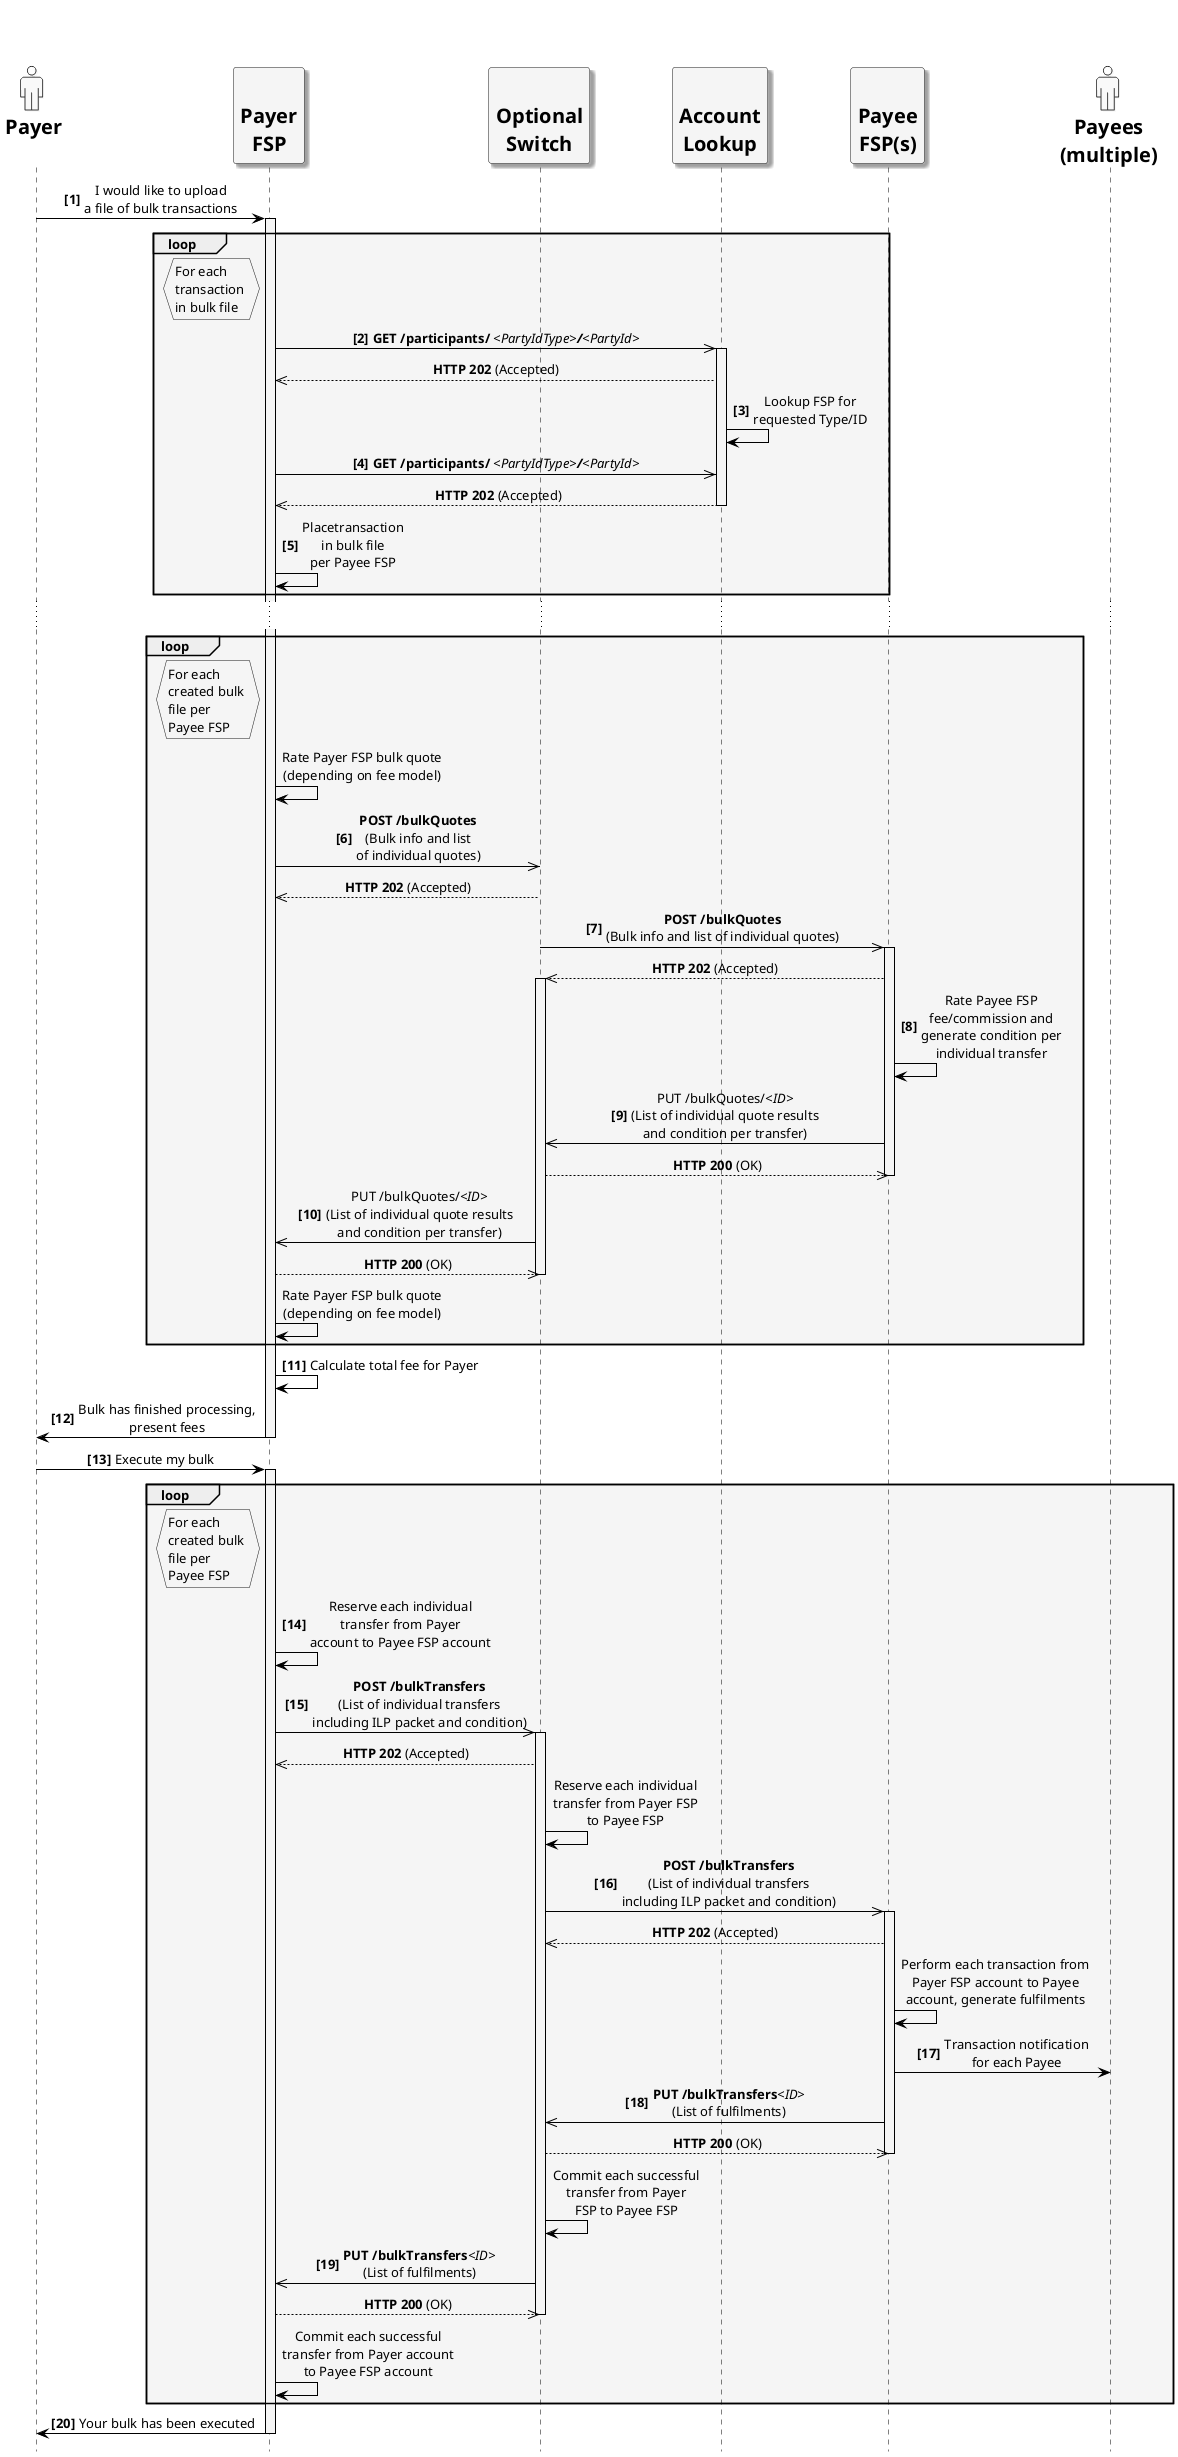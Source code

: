 /'*****
License
--------------
Copyright © 2017 Bill & Melinda Gates Foundation
The Mojaloop files are made available by the Bill & Melinda Gates Foundation under the Apache License, Version 2.0 (the "License") and you may not use these files except in compliance with the License. You may obtain a copy of the License at
http://www.apache.org/licenses/LICENSE-2.0
Unless required by applicable law or agreed to in writing, the Mojaloop files are distributed on an "AS IS" BASIS, WITHOUT WARRANTIES OR CONDITIONS OF ANY KIND, either express or implied. See the License for the specific language governing permissions and limitations under the License.
Contributors
--------------
This is the official list of the Mojaloop project contributors for this file.
Names of the original copyright holders (individuals or organizations)
should be listed with a '*' in the first column. People who have
contributed from an organization can be listed under the organization
that actually holds the copyright for their contributions (see the
Gates Foundation organization for an example). Those individuals should have
their names indented and be marked with a '-'. Email address can be added
optionally within square brackets <email>.
* Gates Foundation
- Name Surname <name.surname@gatesfoundation.com>

* Henk Kodde <henk.kodde@modusbox.com>
--------------
******'/

@startuml

' define actor image
sprite $actor [25x48/16] {
  0000000000010000000000000
  0000000006CAC910000000000
  0000000095101292000000000
  0000000651000119000000000
  0000000B10000018400000000
  0000001A10000016600000000
  0000000B10000017510000000
  000000083100001A210000000
  0000000191000176110000000
  000000003A866A61100000000
  0000000000466211100000000
  0003333333334443333310000
  0088888888888888888892000
  0821111111111111111118200
  8311111111111111111111A00
  A111111111111111111111A20
  A111111111111111111111A20
  A111111111111111111111A20
  A111111111111111111111A20
  A111111111111111111111A20
  A111111111111111111111A20
  A111111111111111111111A20
  A111111111111111111111A20
  A111551111111111138111A20
  A111661111111111139111A20
  A211661111111111139111A20
  A211661111111111139111A20
  A211661111161111139111A20
  A2116611111A2111139111A20
  A2116611111A2111139111A20
  A2116611111A2111139111A20
  A7669611111A211113A666B20
  36669611111A211113A666610
  00016611111A2111139111110
  00006611111A2111139100000
  00006611111A2111139100000
  00006611111A2111139100000
  00006611111A2111139100000
  00006611111A2111139100000
  00006611111A2111139100000
  00006611111A2111139100000
  00006611111A2111139100000
  00006611111A2111139100000
  00006611111A2111139100000
  00006966666B7666679100000
  0000266666666666664100000
  0000000111111111111100000
  0000000000000000000000000
}

' declaring skinparam
skinparam sequenceMessageAlign center
skinparam shadowing false
skinparam defaultFontName Verdana
skinparam monochrome true
skinparam SequenceLifeLineBackgroundColor WhiteSmoke
skinparam SequenceLifeLineBorderColor Black
skinparam ActorFontStyle Bold
skinparam ActorFontSize 20
skinparam ParticipantFontStyle Bold
skinparam ParticipantFontSize 20
skinparam ParticipantBackgroundColor WhiteSmoke
skinparam ArrowColor Black

skinparam actor {
  Bordercolor none
  Backgroundcolor none
  shadowing false
}

skinparam participant {
  shadowing true
}

hide footbox

' declare title
' title Bulk Transactions pattern using the asynchronous REST binding

' Actor Keys:
' participant - FSP(Payer/Payee(s)), Switch and Account Lookup Services (ALS)
' actor - Payer/Payee(s)

' declare actors
actor "<$actor>\nPayer\n" as Payer
participant "\nPayer\nFSP" as PayerFSP
participant "\nOptional\nSwitch" as Switch
participant "\nAccount\nLookup" as ALS
participant "\nPayee\nFSP(s)" as PayeeFSP
actor "<$actor>\nPayees\n(multiple)" as Payee

' start flow
autonumber 1 1 "<b>[0]"
Payer -> PayerFSP: I would like to upload\na file of bulk transactions
activate PayerFSP
Loop #Oldlace
  hnote left of PayerFSP #Oldlace
    For each 
    transaction 
    in bulk file
  end hnote
  PayerFSP ->> ALS: **GET /participants/** <i><PartyIdType>**/**</i><i><PartyId></i>
  activate ALS
  autonumber stop
  PayerFSP <<-- ALS: **HTTP 202** (Accepted)
  autonumber resume
  ALS -> ALS: Lookup FSP for\nrequested Type/ID
  PayerFSP ->> ALS: **GET /participants/** <i><PartyIdType>**/**</i><i><PartyId></i>
  autonumber stop
  PayerFSP <<-- ALS: **HTTP 202** (Accepted)
  deactivate ALS
  autonumber resume
  PayerFSP -> PayerFSP: Placetransaction\nin bulk file\nper Payee FSP
  autonumber stop
end Loop
...
Loop #Oldlace
  hnote left of PayerFSP #Oldlace
    For each
    created bulk 
    file per 
    Payee FSP
  end hnote
  PayerFSP -> PayerFSP: Rate Payer FSP bulk quote\n(depending on fee model)
  autonumber resume
  PayerFSP ->> Switch: **POST /bulkQuotes**\n(Bulk info and list\nof individual quotes)
  autonumber stop
  PayerFSP <<-- Switch: **HTTP 202** (Accepted)
  autonumber resume
  Switch ->> PayeeFSP: **POST /bulkQuotes**\n(Bulk info and list of individual quotes)
  activate PayeeFSP
  autonumber stop
  Switch <<-- PayeeFSP: **HTTP 202** (Accepted)
  activate Switch
  autonumber resume
  PayeeFSP -> PayeeFSP: Rate Payee FSP\nfee/commission and\ngenerate condition per\nindividual transfer
  Switch <<- PayeeFSP: PUT /bulkQuotes/<i><ID></i>\n(List of individual quote results\nand condition per transfer)
  autonumber stop
  Switch -->> PayeeFSP: **HTTP 200** (OK)
  deactivate PayeeFSP
  autonumber resume
  PayerFSP <<- Switch: PUT /bulkQuotes/<i><ID></i>\n(List of individual quote results\nand condition per transfer)
  autonumber stop
  PayerFSP -->> Switch: **HTTP 200** (OK)
  deactivate Switch
  PayerFSP -> PayerFSP: Rate Payer FSP bulk quote\n(depending on fee model)
end Loop
autonumber resume
PayerFSP -> PayerFSP: Calculate total fee for Payer
Payer <- PayerFSP: Bulk has finished processing,\npresent fees
deactivate PayerFSP
Payer -> PayerFSP: Execute my bulk
activate PayerFSP
Loop #Oldlace
  hnote left of PayerFSP #Oldlace
    For each 
    created bulk 
    file per 
    Payee FSP
  end hnote
  PayerFSP -> PayerFSP: Reserve each individual\ntransfer from Payer\naccount to Payee FSP account
  PayerFSP ->> Switch: **POST /bulkTransfers**\n(List of individual transfers\nincluding ILP packet and condition)
  activate Switch
  autonumber stop
  PayerFSP <<-- Switch: **HTTP 202** (Accepted)
  Switch -> Switch: Reserve each individual\ntransfer from Payer FSP\nto Payee FSP
  autonumber resume
  Switch ->> PayeeFSP: **POST /bulkTransfers**\n(List of individual transfers\nincluding ILP packet and condition)
  activate PayeeFSP
  autonumber stop
  Switch <<-- PayeeFSP: **HTTP 202** (Accepted)
  PayeeFSP -> PayeeFSP: Perform each transaction from\nPayer FSP account to Payee\naccount, generate fulfilments
  autonumber resume
  PayeeFSP -> Payee: Transaction notification\nfor each Payee
  Switch <<- PayeeFSP: **PUT /bulkTransfers**<i><ID></i>\n(List of fulfilments)
  autonumber stop
  Switch -->> PayeeFSP: **HTTP 200** (OK)
  deactivate PayeeFSP
  Switch -> Switch: Commit each successful\ntransfer from Payer\nFSP to Payee FSP
  autonumber resume
  PayerFSP <<- Switch: **PUT /bulkTransfers**<i><ID></i>\n(List of fulfilments)
  autonumber stop
  PayerFSP -->> Switch: **HTTP 200** (OK)
  deactivate Switch
  PayerFSP -> PayerFSP: Commit each successful\ntransfer from Payer account\nto Payee FSP account
  autonumber resume
end Loop
Payer <- PayerFSP: Your bulk has been executed
deactivate PayerFSP
@enduml
